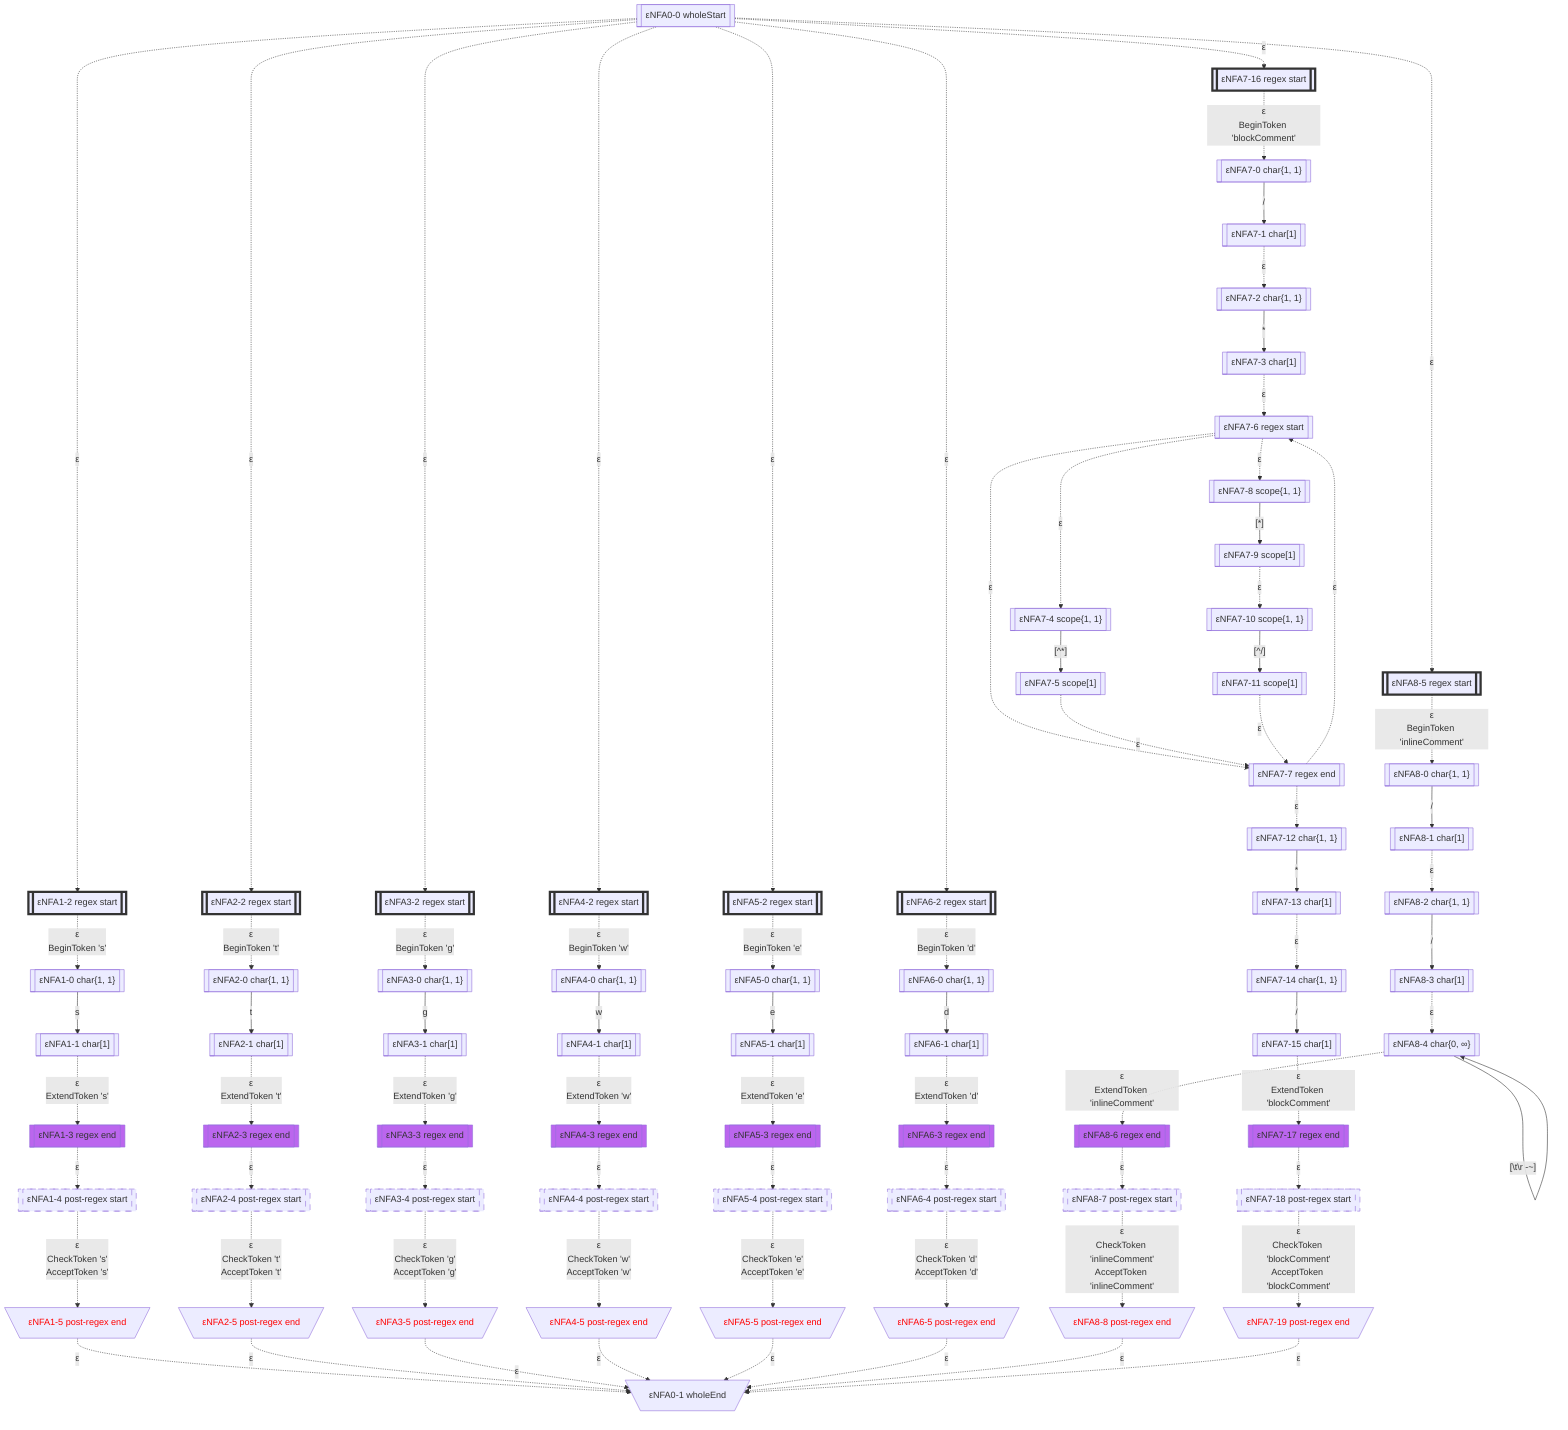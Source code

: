 flowchart
classDef c0001 color:#FF0000;
classDef c0010 stroke-dasharray: 10 10;
classDef c0011 stroke-dasharray: 10 10,color:#FF0000;
classDef c0100 fill:#BB66EE;
classDef c0101 fill:#BB66EE,color:#FF0000;
classDef c0110 fill:#BB66EE,stroke-dasharray: 10 10;
classDef c0111 fill:#BB66EE,stroke-dasharray: 10 10,color:#FF0000;
classDef c1000 stroke:#333,stroke-width:4px;
classDef c1001 stroke:#333,stroke-width:4px,color:#FF0000;
classDef c1010 stroke:#333,stroke-width:4px,stroke-dasharray: 10 10;
classDef c1011 stroke:#333,stroke-width:4px,stroke-dasharray: 10 10,color:#FF0000;
classDef c1100 stroke:#333,stroke-width:4px,fill:#BB66EE;
classDef c1101 stroke:#333,stroke-width:4px,fill:#BB66EE,color:#FF0000;
classDef c1110 stroke:#333,stroke-width:4px,fill:#BB66EE,stroke-dasharray: 10 10;
classDef c1111 stroke:#333,stroke-width:4px,fill:#BB66EE,stroke-dasharray: 10 10,color:#FF0000;
eNFA0_0_541162[["εNFA0-0 wholeStart"]]
eNFA1_2_26248478[["εNFA1-2 regex start"]]
class eNFA1_2_26248478 c1000;
eNFA2_2_4870463[["εNFA2-2 regex start"]]
class eNFA2_2_4870463 c1000;
eNFA3_2_42402794[["εNFA3-2 regex start"]]
class eNFA3_2_42402794 c1000;
eNFA4_2_30795413[["εNFA4-2 regex start"]]
class eNFA4_2_30795413 c1000;
eNFA5_2_39391664[["εNFA5-2 regex start"]]
class eNFA5_2_39391664 c1000;
eNFA6_2_3951668[["εNFA6-2 regex start"]]
class eNFA6_2_3951668 c1000;
eNFA7_16_10176696[["εNFA7-16 regex start"]]
class eNFA7_16_10176696 c1000;
eNFA8_5_15447074[["εNFA8-5 regex start"]]
class eNFA8_5_15447074 c1000;
eNFA1_0_34909710[["εNFA1-0 char{1, 1}"]]
eNFA2_0_60906657[["εNFA2-0 char{1, 1}"]]
eNFA3_0_12074265[["εNFA3-0 char{1, 1}"]]
eNFA4_0_11400497[["εNFA4-0 char{1, 1}"]]
eNFA5_0_36608226[["εNFA5-0 char{1, 1}"]]
eNFA6_0_51649700[["εNFA6-0 char{1, 1}"]]
eNFA7_0_19006063[["εNFA7-0 char{1, 1}"]]
eNFA8_0_43253509[["εNFA8-0 char{1, 1}"]]
eNFA1_1_45751941[["εNFA1-1 char[1]"]]
eNFA2_1_11289004[["εNFA2-1 char[1]"]]
eNFA3_1_41559524[["εNFA3-1 char[1]"]]
eNFA4_1_35495616[["εNFA4-1 char[1]"]]
eNFA5_1_61038585[["εNFA5-1 char[1]"]]
eNFA6_1_62194118[["εNFA6-1 char[1]"]]
eNFA7_1_30368798[["εNFA7-1 char[1]"]]
eNFA8_1_4883734[["εNFA8-1 char[1]"]]
eNFA1_3_9114291[["εNFA1-3 regex end"]]
class eNFA1_3_9114291 c0100;
eNFA2_3_34492175[["εNFA2-3 regex end"]]
class eNFA2_3_34492175 c0100;
eNFA3_3_38491397[["εNFA3-3 regex end"]]
class eNFA3_3_38491397 c0100;
eNFA4_3_51025090[["εNFA4-3 regex end"]]
class eNFA4_3_51025090 c0100;
eNFA5_3_12476353[["εNFA5-3 regex end"]]
class eNFA5_3_12476353 c0100;
eNFA6_3_22876152[["εNFA6-3 regex end"]]
class eNFA6_3_22876152 c0100;
eNFA7_2_43953607[["εNFA7-2 char{1, 1}"]]
eNFA8_2_60038148[["εNFA8-2 char{1, 1}"]]
eNFA1_4_14919761[["εNFA1-4 post-regex start"]]
class eNFA1_4_14919761 c0010;
eNFA2_4_41994123[["εNFA2-4 post-regex start"]]
class eNFA2_4_41994123 c0010;
eNFA3_4_10878253[["εNFA3-4 post-regex start"]]
class eNFA3_4_10878253 c0010;
eNFA4_4_56572634[["εNFA4-4 post-regex start"]]
class eNFA4_4_56572634 c0010;
eNFA5_4_45178316[["εNFA5-4 post-regex start"]]
class eNFA5_4_45178316 c0010;
eNFA6_4_4558779[["εNFA6-4 post-regex start"]]
class eNFA6_4_4558779 c0010;
eNFA7_3_17727455[["εNFA7-3 char[1]"]]
eNFA8_3_27531352[["εNFA8-3 char[1]"]]
eNFA1_5_60129[\"εNFA1-5 post-regex end"/]
class eNFA1_5_60129 c0001;
eNFA2_5_43834167[\"εNFA2-5 post-regex end"/]
class eNFA2_5_43834167 c0001;
eNFA3_5_46080827[\"εNFA3-5 post-regex end"/]
class eNFA3_5_46080827 c0001;
eNFA4_5_8723262[\"εNFA4-5 post-regex end"/]
class eNFA4_5_8723262 c0001;
eNFA5_5_18980661[\"εNFA5-5 post-regex end"/]
class eNFA5_5_18980661 c0001;
eNFA6_5_35565017[\"εNFA6-5 post-regex end"/]
class eNFA6_5_35565017 c0001;
eNFA7_6_41029017[["εNFA7-6 regex start"]]
eNFA8_4_10515579[["εNFA8-4 char{0, ∞}"]]
eNFA0_1_58963189[\"εNFA0-1 wholeEnd"/]
eNFA7_4_35016046[["εNFA7-4 scope{1, 1}"]]
eNFA7_8_33716833[["εNFA7-8 scope{1, 1}"]]
eNFA7_7_46708959[["εNFA7-7 regex end"]]
eNFA8_6_46455584[["εNFA8-6 regex end"]]
class eNFA8_6_46455584 c0100;
eNFA7_5_26637782[["εNFA7-5 scope[1]"]]
eNFA7_9_41932174[["εNFA7-9 scope[1]"]]
eNFA7_12_25329374[["εNFA7-12 char{1, 1}"]]
eNFA8_7_53737263[["εNFA8-7 post-regex start"]]
class eNFA8_7_53737263 c0010;
eNFA7_10_37765421[["εNFA7-10 scope{1, 1}"]]
eNFA7_13_4344474[["εNFA7-13 char[1]"]]
eNFA8_8_4805945[\"εNFA8-8 post-regex end"/]
class eNFA8_8_4805945 c0001;
eNFA7_11_38413446[["εNFA7-11 scope[1]"]]
eNFA7_14_39100271[["εNFA7-14 char{1, 1}"]]
eNFA7_15_36836846[["εNFA7-15 char[1]"]]
eNFA7_17_63096163[["εNFA7-17 regex end"]]
class eNFA7_17_63096163 c0100;
eNFA7_18_30994559[["εNFA7-18 post-regex start"]]
class eNFA7_18_30994559 c0010;
eNFA7_19_24481406[\"εNFA7-19 post-regex end"/]
class eNFA7_19_24481406 c0001;
eNFA0_0_541162 -.->|"ε"|eNFA1_2_26248478
eNFA0_0_541162 -.->|"ε"|eNFA2_2_4870463
eNFA0_0_541162 -.->|"ε"|eNFA3_2_42402794
eNFA0_0_541162 -.->|"ε"|eNFA4_2_30795413
eNFA0_0_541162 -.->|"ε"|eNFA5_2_39391664
eNFA0_0_541162 -.->|"ε"|eNFA6_2_3951668
eNFA0_0_541162 -.->|"ε"|eNFA7_16_10176696
eNFA0_0_541162 -.->|"ε"|eNFA8_5_15447074
eNFA1_2_26248478 -.->|"ε
BeginToken 's'"|eNFA1_0_34909710
eNFA2_2_4870463 -.->|"ε
BeginToken 't'"|eNFA2_0_60906657
eNFA3_2_42402794 -.->|"ε
BeginToken 'g'"|eNFA3_0_12074265
eNFA4_2_30795413 -.->|"ε
BeginToken 'w'"|eNFA4_0_11400497
eNFA5_2_39391664 -.->|"ε
BeginToken 'e'"|eNFA5_0_36608226
eNFA6_2_3951668 -.->|"ε
BeginToken 'd'"|eNFA6_0_51649700
eNFA7_16_10176696 -.->|"ε
BeginToken 'blockComment'"|eNFA7_0_19006063
eNFA8_5_15447074 -.->|"ε
BeginToken 'inlineComment'"|eNFA8_0_43253509
eNFA1_0_34909710 -->|"s"|eNFA1_1_45751941
eNFA2_0_60906657 -->|"t"|eNFA2_1_11289004
eNFA3_0_12074265 -->|"g"|eNFA3_1_41559524
eNFA4_0_11400497 -->|"w"|eNFA4_1_35495616
eNFA5_0_36608226 -->|"e"|eNFA5_1_61038585
eNFA6_0_51649700 -->|"d"|eNFA6_1_62194118
eNFA7_0_19006063 -->|"/"|eNFA7_1_30368798
eNFA8_0_43253509 -->|"/"|eNFA8_1_4883734
eNFA1_1_45751941 -.->|"ε
ExtendToken 's'"|eNFA1_3_9114291
eNFA2_1_11289004 -.->|"ε
ExtendToken 't'"|eNFA2_3_34492175
eNFA3_1_41559524 -.->|"ε
ExtendToken 'g'"|eNFA3_3_38491397
eNFA4_1_35495616 -.->|"ε
ExtendToken 'w'"|eNFA4_3_51025090
eNFA5_1_61038585 -.->|"ε
ExtendToken 'e'"|eNFA5_3_12476353
eNFA6_1_62194118 -.->|"ε
ExtendToken 'd'"|eNFA6_3_22876152
eNFA7_1_30368798 -.->|"ε"|eNFA7_2_43953607
eNFA8_1_4883734 -.->|"ε"|eNFA8_2_60038148
eNFA1_3_9114291 -.->|"ε"|eNFA1_4_14919761
eNFA2_3_34492175 -.->|"ε"|eNFA2_4_41994123
eNFA3_3_38491397 -.->|"ε"|eNFA3_4_10878253
eNFA4_3_51025090 -.->|"ε"|eNFA4_4_56572634
eNFA5_3_12476353 -.->|"ε"|eNFA5_4_45178316
eNFA6_3_22876152 -.->|"ε"|eNFA6_4_4558779
eNFA7_2_43953607 -->|"*"|eNFA7_3_17727455
eNFA8_2_60038148 -->|"/"|eNFA8_3_27531352
eNFA1_4_14919761 -.->|"ε
CheckToken 's'
AcceptToken 's'"|eNFA1_5_60129
eNFA2_4_41994123 -.->|"ε
CheckToken 't'
AcceptToken 't'"|eNFA2_5_43834167
eNFA3_4_10878253 -.->|"ε
CheckToken 'g'
AcceptToken 'g'"|eNFA3_5_46080827
eNFA4_4_56572634 -.->|"ε
CheckToken 'w'
AcceptToken 'w'"|eNFA4_5_8723262
eNFA5_4_45178316 -.->|"ε
CheckToken 'e'
AcceptToken 'e'"|eNFA5_5_18980661
eNFA6_4_4558779 -.->|"ε
CheckToken 'd'
AcceptToken 'd'"|eNFA6_5_35565017
eNFA7_3_17727455 -.->|"ε"|eNFA7_6_41029017
eNFA8_3_27531352 -.->|"ε"|eNFA8_4_10515579
eNFA1_5_60129 -.->|"ε"|eNFA0_1_58963189
eNFA2_5_43834167 -.->|"ε"|eNFA0_1_58963189
eNFA3_5_46080827 -.->|"ε"|eNFA0_1_58963189
eNFA4_5_8723262 -.->|"ε"|eNFA0_1_58963189
eNFA5_5_18980661 -.->|"ε"|eNFA0_1_58963189
eNFA6_5_35565017 -.->|"ε"|eNFA0_1_58963189
eNFA7_6_41029017 -.->|"ε"|eNFA7_4_35016046
eNFA7_6_41029017 -.->|"ε"|eNFA7_8_33716833
eNFA7_6_41029017 -.->|"ε"|eNFA7_7_46708959
eNFA8_4_10515579 -->|"[#92;t#92;r#32;-~]"|eNFA8_4_10515579
eNFA8_4_10515579 -.->|"ε
ExtendToken 'inlineComment'"|eNFA8_6_46455584
eNFA7_4_35016046 -->|"[^*]"|eNFA7_5_26637782
eNFA7_8_33716833 -->|"[*]"|eNFA7_9_41932174
eNFA7_7_46708959 -.->|"ε"|eNFA7_6_41029017
eNFA7_7_46708959 -.->|"ε"|eNFA7_12_25329374
eNFA8_6_46455584 -.->|"ε"|eNFA8_7_53737263
eNFA7_5_26637782 -.->|"ε"|eNFA7_7_46708959
eNFA7_9_41932174 -.->|"ε"|eNFA7_10_37765421
eNFA7_12_25329374 -->|"*"|eNFA7_13_4344474
eNFA8_7_53737263 -.->|"ε
CheckToken 'inlineComment'
AcceptToken 'inlineComment'"|eNFA8_8_4805945
eNFA7_10_37765421 -->|"[^/]"|eNFA7_11_38413446
eNFA7_13_4344474 -.->|"ε"|eNFA7_14_39100271
eNFA8_8_4805945 -.->|"ε"|eNFA0_1_58963189
eNFA7_11_38413446 -.->|"ε"|eNFA7_7_46708959
eNFA7_14_39100271 -->|"/"|eNFA7_15_36836846
eNFA7_15_36836846 -.->|"ε
ExtendToken 'blockComment'"|eNFA7_17_63096163
eNFA7_17_63096163 -.->|"ε"|eNFA7_18_30994559
eNFA7_18_30994559 -.->|"ε
CheckToken 'blockComment'
AcceptToken 'blockComment'"|eNFA7_19_24481406
eNFA7_19_24481406 -.->|"ε"|eNFA0_1_58963189
